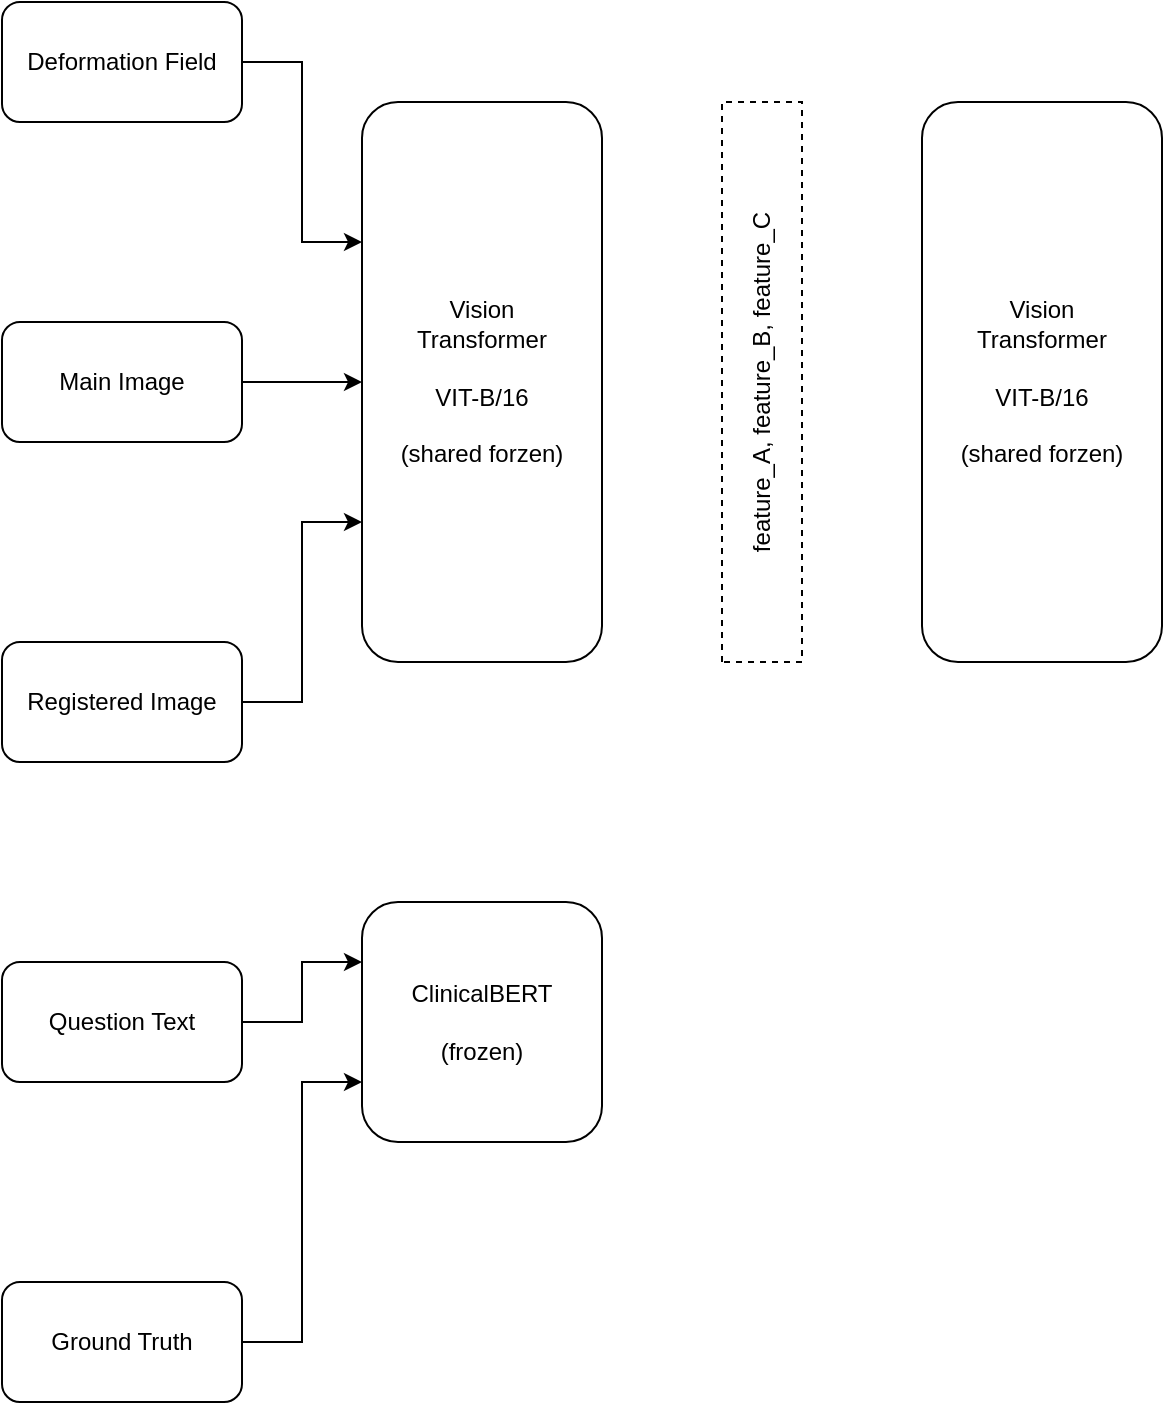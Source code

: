 <mxfile version="27.0.9">
  <diagram name="Page-1" id="2x-E53O6260fSBtkfEcv">
    <mxGraphModel dx="464" dy="850" grid="1" gridSize="10" guides="1" tooltips="1" connect="1" arrows="1" fold="1" page="1" pageScale="1" pageWidth="850" pageHeight="1100" math="0" shadow="0">
      <root>
        <mxCell id="0" />
        <mxCell id="1" parent="0" />
        <mxCell id="xT9z2CHGAunLlRbGTVXX-11" style="edgeStyle=orthogonalEdgeStyle;rounded=0;orthogonalLoop=1;jettySize=auto;html=1;exitX=1;exitY=0.5;exitDx=0;exitDy=0;entryX=0;entryY=0.75;entryDx=0;entryDy=0;" edge="1" parent="1" source="xT9z2CHGAunLlRbGTVXX-1" target="xT9z2CHGAunLlRbGTVXX-7">
          <mxGeometry relative="1" as="geometry" />
        </mxCell>
        <mxCell id="xT9z2CHGAunLlRbGTVXX-1" value="Ground Truth" style="rounded=1;whiteSpace=wrap;html=1;textDirection=ltr;rotation=0;" vertex="1" parent="1">
          <mxGeometry x="20" y="750" width="120" height="60" as="geometry" />
        </mxCell>
        <mxCell id="xT9z2CHGAunLlRbGTVXX-12" style="edgeStyle=orthogonalEdgeStyle;rounded=0;orthogonalLoop=1;jettySize=auto;html=1;exitX=1;exitY=0.5;exitDx=0;exitDy=0;entryX=0;entryY=0.25;entryDx=0;entryDy=0;" edge="1" parent="1" source="xT9z2CHGAunLlRbGTVXX-3" target="xT9z2CHGAunLlRbGTVXX-7">
          <mxGeometry relative="1" as="geometry" />
        </mxCell>
        <mxCell id="xT9z2CHGAunLlRbGTVXX-3" value="Question Text" style="rounded=1;whiteSpace=wrap;html=1;textDirection=ltr;rotation=0;" vertex="1" parent="1">
          <mxGeometry x="20" y="590" width="120" height="60" as="geometry" />
        </mxCell>
        <mxCell id="xT9z2CHGAunLlRbGTVXX-13" style="edgeStyle=orthogonalEdgeStyle;rounded=0;orthogonalLoop=1;jettySize=auto;html=1;exitX=1;exitY=0.5;exitDx=0;exitDy=0;entryX=0;entryY=0.75;entryDx=0;entryDy=0;" edge="1" parent="1" source="xT9z2CHGAunLlRbGTVXX-4" target="xT9z2CHGAunLlRbGTVXX-9">
          <mxGeometry relative="1" as="geometry" />
        </mxCell>
        <mxCell id="xT9z2CHGAunLlRbGTVXX-4" value="Registered Image" style="rounded=1;whiteSpace=wrap;html=1;textDirection=ltr;rotation=0;" vertex="1" parent="1">
          <mxGeometry x="20" y="430" width="120" height="60" as="geometry" />
        </mxCell>
        <mxCell id="xT9z2CHGAunLlRbGTVXX-14" style="edgeStyle=orthogonalEdgeStyle;rounded=0;orthogonalLoop=1;jettySize=auto;html=1;exitX=1;exitY=0.5;exitDx=0;exitDy=0;entryX=0;entryY=0.5;entryDx=0;entryDy=0;" edge="1" parent="1" source="xT9z2CHGAunLlRbGTVXX-5" target="xT9z2CHGAunLlRbGTVXX-9">
          <mxGeometry relative="1" as="geometry" />
        </mxCell>
        <mxCell id="xT9z2CHGAunLlRbGTVXX-5" value="Main Image" style="rounded=1;whiteSpace=wrap;html=1;textDirection=ltr;rotation=0;" vertex="1" parent="1">
          <mxGeometry x="20" y="270" width="120" height="60" as="geometry" />
        </mxCell>
        <mxCell id="xT9z2CHGAunLlRbGTVXX-15" style="edgeStyle=orthogonalEdgeStyle;rounded=0;orthogonalLoop=1;jettySize=auto;html=1;exitX=1;exitY=0.5;exitDx=0;exitDy=0;entryX=0;entryY=0.25;entryDx=0;entryDy=0;" edge="1" parent="1" source="xT9z2CHGAunLlRbGTVXX-6" target="xT9z2CHGAunLlRbGTVXX-9">
          <mxGeometry relative="1" as="geometry" />
        </mxCell>
        <mxCell id="xT9z2CHGAunLlRbGTVXX-6" value="Deformation Field" style="rounded=1;whiteSpace=wrap;html=1;textDirection=ltr;rotation=0;" vertex="1" parent="1">
          <mxGeometry x="20" y="110" width="120" height="60" as="geometry" />
        </mxCell>
        <mxCell id="xT9z2CHGAunLlRbGTVXX-7" value="ClinicalBERT&lt;div&gt;&lt;br&gt;&lt;/div&gt;&lt;div&gt;(frozen)&lt;/div&gt;" style="rounded=1;whiteSpace=wrap;html=1;" vertex="1" parent="1">
          <mxGeometry x="200" y="560" width="120" height="120" as="geometry" />
        </mxCell>
        <mxCell id="xT9z2CHGAunLlRbGTVXX-9" value="Vision&lt;div&gt;Transformer&lt;/div&gt;&lt;div&gt;&lt;br&gt;&lt;/div&gt;&lt;div&gt;VIT-B/16&lt;/div&gt;&lt;div&gt;&lt;br&gt;&lt;/div&gt;&lt;div&gt;(shared forzen)&lt;/div&gt;" style="rounded=1;whiteSpace=wrap;html=1;" vertex="1" parent="1">
          <mxGeometry x="200" y="160" width="120" height="280" as="geometry" />
        </mxCell>
        <mxCell id="xT9z2CHGAunLlRbGTVXX-16" value="feature_A, feature_B, feature_C" style="rounded=0;whiteSpace=wrap;html=1;fillStyle=auto;gradientColor=none;dashed=1;rotation=-90;" vertex="1" parent="1">
          <mxGeometry x="260" y="280" width="280" height="40" as="geometry" />
        </mxCell>
        <mxCell id="xT9z2CHGAunLlRbGTVXX-17" value="Vision&lt;div&gt;Transformer&lt;/div&gt;&lt;div&gt;&lt;br&gt;&lt;/div&gt;&lt;div&gt;VIT-B/16&lt;/div&gt;&lt;div&gt;&lt;br&gt;&lt;/div&gt;&lt;div&gt;(shared forzen)&lt;/div&gt;" style="rounded=1;whiteSpace=wrap;html=1;" vertex="1" parent="1">
          <mxGeometry x="480" y="160" width="120" height="280" as="geometry" />
        </mxCell>
      </root>
    </mxGraphModel>
  </diagram>
</mxfile>
